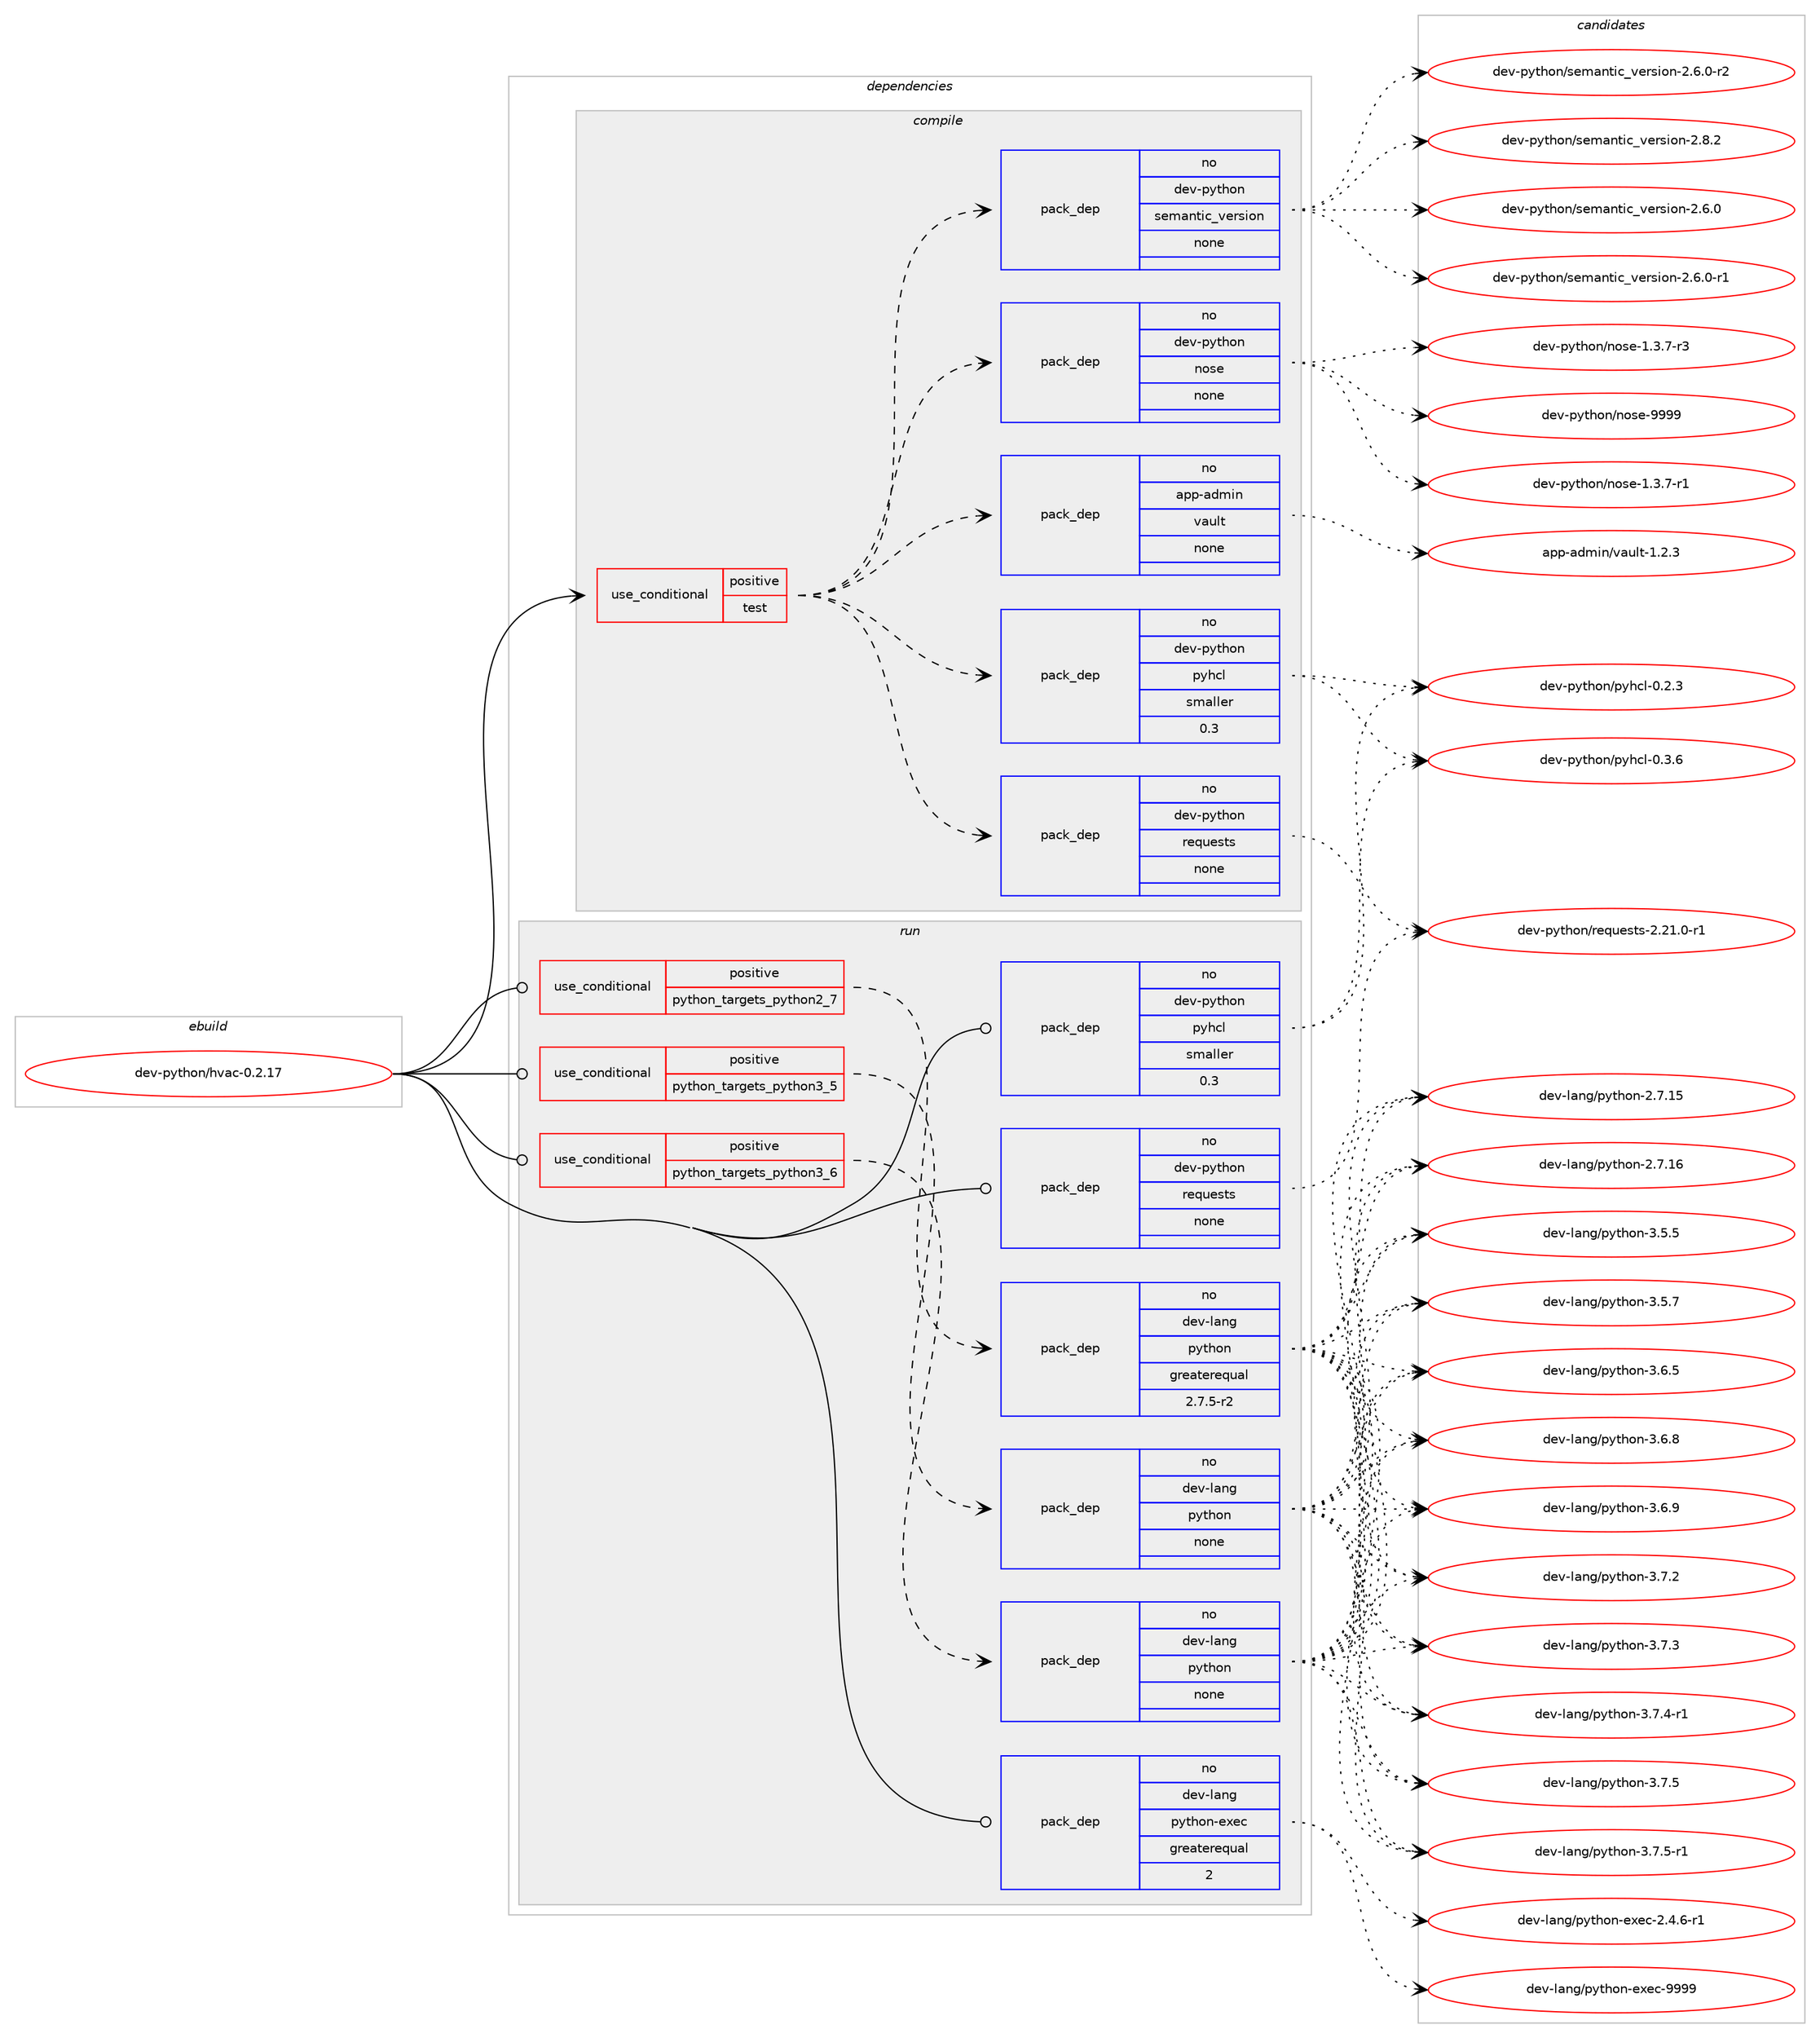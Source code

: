 digraph prolog {

# *************
# Graph options
# *************

newrank=true;
concentrate=true;
compound=true;
graph [rankdir=LR,fontname=Helvetica,fontsize=10,ranksep=1.5];#, ranksep=2.5, nodesep=0.2];
edge  [arrowhead=vee];
node  [fontname=Helvetica,fontsize=10];

# **********
# The ebuild
# **********

subgraph cluster_leftcol {
color=gray;
rank=same;
label=<<i>ebuild</i>>;
id [label="dev-python/hvac-0.2.17", color=red, width=4, href="../dev-python/hvac-0.2.17.svg"];
}

# ****************
# The dependencies
# ****************

subgraph cluster_midcol {
color=gray;
label=<<i>dependencies</i>>;
subgraph cluster_compile {
fillcolor="#eeeeee";
style=filled;
label=<<i>compile</i>>;
subgraph cond140620 {
dependency608805 [label=<<TABLE BORDER="0" CELLBORDER="1" CELLSPACING="0" CELLPADDING="4"><TR><TD ROWSPAN="3" CELLPADDING="10">use_conditional</TD></TR><TR><TD>positive</TD></TR><TR><TD>test</TD></TR></TABLE>>, shape=none, color=red];
subgraph pack456386 {
dependency608806 [label=<<TABLE BORDER="0" CELLBORDER="1" CELLSPACING="0" CELLPADDING="4" WIDTH="220"><TR><TD ROWSPAN="6" CELLPADDING="30">pack_dep</TD></TR><TR><TD WIDTH="110">no</TD></TR><TR><TD>dev-python</TD></TR><TR><TD>pyhcl</TD></TR><TR><TD>smaller</TD></TR><TR><TD>0.3</TD></TR></TABLE>>, shape=none, color=blue];
}
dependency608805:e -> dependency608806:w [weight=20,style="dashed",arrowhead="vee"];
subgraph pack456387 {
dependency608807 [label=<<TABLE BORDER="0" CELLBORDER="1" CELLSPACING="0" CELLPADDING="4" WIDTH="220"><TR><TD ROWSPAN="6" CELLPADDING="30">pack_dep</TD></TR><TR><TD WIDTH="110">no</TD></TR><TR><TD>dev-python</TD></TR><TR><TD>requests</TD></TR><TR><TD>none</TD></TR><TR><TD></TD></TR></TABLE>>, shape=none, color=blue];
}
dependency608805:e -> dependency608807:w [weight=20,style="dashed",arrowhead="vee"];
subgraph pack456388 {
dependency608808 [label=<<TABLE BORDER="0" CELLBORDER="1" CELLSPACING="0" CELLPADDING="4" WIDTH="220"><TR><TD ROWSPAN="6" CELLPADDING="30">pack_dep</TD></TR><TR><TD WIDTH="110">no</TD></TR><TR><TD>app-admin</TD></TR><TR><TD>vault</TD></TR><TR><TD>none</TD></TR><TR><TD></TD></TR></TABLE>>, shape=none, color=blue];
}
dependency608805:e -> dependency608808:w [weight=20,style="dashed",arrowhead="vee"];
subgraph pack456389 {
dependency608809 [label=<<TABLE BORDER="0" CELLBORDER="1" CELLSPACING="0" CELLPADDING="4" WIDTH="220"><TR><TD ROWSPAN="6" CELLPADDING="30">pack_dep</TD></TR><TR><TD WIDTH="110">no</TD></TR><TR><TD>dev-python</TD></TR><TR><TD>nose</TD></TR><TR><TD>none</TD></TR><TR><TD></TD></TR></TABLE>>, shape=none, color=blue];
}
dependency608805:e -> dependency608809:w [weight=20,style="dashed",arrowhead="vee"];
subgraph pack456390 {
dependency608810 [label=<<TABLE BORDER="0" CELLBORDER="1" CELLSPACING="0" CELLPADDING="4" WIDTH="220"><TR><TD ROWSPAN="6" CELLPADDING="30">pack_dep</TD></TR><TR><TD WIDTH="110">no</TD></TR><TR><TD>dev-python</TD></TR><TR><TD>semantic_version</TD></TR><TR><TD>none</TD></TR><TR><TD></TD></TR></TABLE>>, shape=none, color=blue];
}
dependency608805:e -> dependency608810:w [weight=20,style="dashed",arrowhead="vee"];
}
id:e -> dependency608805:w [weight=20,style="solid",arrowhead="vee"];
}
subgraph cluster_compileandrun {
fillcolor="#eeeeee";
style=filled;
label=<<i>compile and run</i>>;
}
subgraph cluster_run {
fillcolor="#eeeeee";
style=filled;
label=<<i>run</i>>;
subgraph cond140621 {
dependency608811 [label=<<TABLE BORDER="0" CELLBORDER="1" CELLSPACING="0" CELLPADDING="4"><TR><TD ROWSPAN="3" CELLPADDING="10">use_conditional</TD></TR><TR><TD>positive</TD></TR><TR><TD>python_targets_python2_7</TD></TR></TABLE>>, shape=none, color=red];
subgraph pack456391 {
dependency608812 [label=<<TABLE BORDER="0" CELLBORDER="1" CELLSPACING="0" CELLPADDING="4" WIDTH="220"><TR><TD ROWSPAN="6" CELLPADDING="30">pack_dep</TD></TR><TR><TD WIDTH="110">no</TD></TR><TR><TD>dev-lang</TD></TR><TR><TD>python</TD></TR><TR><TD>greaterequal</TD></TR><TR><TD>2.7.5-r2</TD></TR></TABLE>>, shape=none, color=blue];
}
dependency608811:e -> dependency608812:w [weight=20,style="dashed",arrowhead="vee"];
}
id:e -> dependency608811:w [weight=20,style="solid",arrowhead="odot"];
subgraph cond140622 {
dependency608813 [label=<<TABLE BORDER="0" CELLBORDER="1" CELLSPACING="0" CELLPADDING="4"><TR><TD ROWSPAN="3" CELLPADDING="10">use_conditional</TD></TR><TR><TD>positive</TD></TR><TR><TD>python_targets_python3_5</TD></TR></TABLE>>, shape=none, color=red];
subgraph pack456392 {
dependency608814 [label=<<TABLE BORDER="0" CELLBORDER="1" CELLSPACING="0" CELLPADDING="4" WIDTH="220"><TR><TD ROWSPAN="6" CELLPADDING="30">pack_dep</TD></TR><TR><TD WIDTH="110">no</TD></TR><TR><TD>dev-lang</TD></TR><TR><TD>python</TD></TR><TR><TD>none</TD></TR><TR><TD></TD></TR></TABLE>>, shape=none, color=blue];
}
dependency608813:e -> dependency608814:w [weight=20,style="dashed",arrowhead="vee"];
}
id:e -> dependency608813:w [weight=20,style="solid",arrowhead="odot"];
subgraph cond140623 {
dependency608815 [label=<<TABLE BORDER="0" CELLBORDER="1" CELLSPACING="0" CELLPADDING="4"><TR><TD ROWSPAN="3" CELLPADDING="10">use_conditional</TD></TR><TR><TD>positive</TD></TR><TR><TD>python_targets_python3_6</TD></TR></TABLE>>, shape=none, color=red];
subgraph pack456393 {
dependency608816 [label=<<TABLE BORDER="0" CELLBORDER="1" CELLSPACING="0" CELLPADDING="4" WIDTH="220"><TR><TD ROWSPAN="6" CELLPADDING="30">pack_dep</TD></TR><TR><TD WIDTH="110">no</TD></TR><TR><TD>dev-lang</TD></TR><TR><TD>python</TD></TR><TR><TD>none</TD></TR><TR><TD></TD></TR></TABLE>>, shape=none, color=blue];
}
dependency608815:e -> dependency608816:w [weight=20,style="dashed",arrowhead="vee"];
}
id:e -> dependency608815:w [weight=20,style="solid",arrowhead="odot"];
subgraph pack456394 {
dependency608817 [label=<<TABLE BORDER="0" CELLBORDER="1" CELLSPACING="0" CELLPADDING="4" WIDTH="220"><TR><TD ROWSPAN="6" CELLPADDING="30">pack_dep</TD></TR><TR><TD WIDTH="110">no</TD></TR><TR><TD>dev-lang</TD></TR><TR><TD>python-exec</TD></TR><TR><TD>greaterequal</TD></TR><TR><TD>2</TD></TR></TABLE>>, shape=none, color=blue];
}
id:e -> dependency608817:w [weight=20,style="solid",arrowhead="odot"];
subgraph pack456395 {
dependency608818 [label=<<TABLE BORDER="0" CELLBORDER="1" CELLSPACING="0" CELLPADDING="4" WIDTH="220"><TR><TD ROWSPAN="6" CELLPADDING="30">pack_dep</TD></TR><TR><TD WIDTH="110">no</TD></TR><TR><TD>dev-python</TD></TR><TR><TD>pyhcl</TD></TR><TR><TD>smaller</TD></TR><TR><TD>0.3</TD></TR></TABLE>>, shape=none, color=blue];
}
id:e -> dependency608818:w [weight=20,style="solid",arrowhead="odot"];
subgraph pack456396 {
dependency608819 [label=<<TABLE BORDER="0" CELLBORDER="1" CELLSPACING="0" CELLPADDING="4" WIDTH="220"><TR><TD ROWSPAN="6" CELLPADDING="30">pack_dep</TD></TR><TR><TD WIDTH="110">no</TD></TR><TR><TD>dev-python</TD></TR><TR><TD>requests</TD></TR><TR><TD>none</TD></TR><TR><TD></TD></TR></TABLE>>, shape=none, color=blue];
}
id:e -> dependency608819:w [weight=20,style="solid",arrowhead="odot"];
}
}

# **************
# The candidates
# **************

subgraph cluster_choices {
rank=same;
color=gray;
label=<<i>candidates</i>>;

subgraph choice456386 {
color=black;
nodesep=1;
choice100101118451121211161041111104711212110499108454846504651 [label="dev-python/pyhcl-0.2.3", color=red, width=4,href="../dev-python/pyhcl-0.2.3.svg"];
choice100101118451121211161041111104711212110499108454846514654 [label="dev-python/pyhcl-0.3.6", color=red, width=4,href="../dev-python/pyhcl-0.3.6.svg"];
dependency608806:e -> choice100101118451121211161041111104711212110499108454846504651:w [style=dotted,weight="100"];
dependency608806:e -> choice100101118451121211161041111104711212110499108454846514654:w [style=dotted,weight="100"];
}
subgraph choice456387 {
color=black;
nodesep=1;
choice1001011184511212111610411111047114101113117101115116115455046504946484511449 [label="dev-python/requests-2.21.0-r1", color=red, width=4,href="../dev-python/requests-2.21.0-r1.svg"];
dependency608807:e -> choice1001011184511212111610411111047114101113117101115116115455046504946484511449:w [style=dotted,weight="100"];
}
subgraph choice456388 {
color=black;
nodesep=1;
choice9711211245971001091051104711897117108116454946504651 [label="app-admin/vault-1.2.3", color=red, width=4,href="../app-admin/vault-1.2.3.svg"];
dependency608808:e -> choice9711211245971001091051104711897117108116454946504651:w [style=dotted,weight="100"];
}
subgraph choice456389 {
color=black;
nodesep=1;
choice10010111845112121116104111110471101111151014549465146554511449 [label="dev-python/nose-1.3.7-r1", color=red, width=4,href="../dev-python/nose-1.3.7-r1.svg"];
choice10010111845112121116104111110471101111151014549465146554511451 [label="dev-python/nose-1.3.7-r3", color=red, width=4,href="../dev-python/nose-1.3.7-r3.svg"];
choice10010111845112121116104111110471101111151014557575757 [label="dev-python/nose-9999", color=red, width=4,href="../dev-python/nose-9999.svg"];
dependency608809:e -> choice10010111845112121116104111110471101111151014549465146554511449:w [style=dotted,weight="100"];
dependency608809:e -> choice10010111845112121116104111110471101111151014549465146554511451:w [style=dotted,weight="100"];
dependency608809:e -> choice10010111845112121116104111110471101111151014557575757:w [style=dotted,weight="100"];
}
subgraph choice456390 {
color=black;
nodesep=1;
choice1001011184511212111610411111047115101109971101161059995118101114115105111110455046544648 [label="dev-python/semantic_version-2.6.0", color=red, width=4,href="../dev-python/semantic_version-2.6.0.svg"];
choice10010111845112121116104111110471151011099711011610599951181011141151051111104550465446484511449 [label="dev-python/semantic_version-2.6.0-r1", color=red, width=4,href="../dev-python/semantic_version-2.6.0-r1.svg"];
choice10010111845112121116104111110471151011099711011610599951181011141151051111104550465446484511450 [label="dev-python/semantic_version-2.6.0-r2", color=red, width=4,href="../dev-python/semantic_version-2.6.0-r2.svg"];
choice1001011184511212111610411111047115101109971101161059995118101114115105111110455046564650 [label="dev-python/semantic_version-2.8.2", color=red, width=4,href="../dev-python/semantic_version-2.8.2.svg"];
dependency608810:e -> choice1001011184511212111610411111047115101109971101161059995118101114115105111110455046544648:w [style=dotted,weight="100"];
dependency608810:e -> choice10010111845112121116104111110471151011099711011610599951181011141151051111104550465446484511449:w [style=dotted,weight="100"];
dependency608810:e -> choice10010111845112121116104111110471151011099711011610599951181011141151051111104550465446484511450:w [style=dotted,weight="100"];
dependency608810:e -> choice1001011184511212111610411111047115101109971101161059995118101114115105111110455046564650:w [style=dotted,weight="100"];
}
subgraph choice456391 {
color=black;
nodesep=1;
choice10010111845108971101034711212111610411111045504655464953 [label="dev-lang/python-2.7.15", color=red, width=4,href="../dev-lang/python-2.7.15.svg"];
choice10010111845108971101034711212111610411111045504655464954 [label="dev-lang/python-2.7.16", color=red, width=4,href="../dev-lang/python-2.7.16.svg"];
choice100101118451089711010347112121116104111110455146534653 [label="dev-lang/python-3.5.5", color=red, width=4,href="../dev-lang/python-3.5.5.svg"];
choice100101118451089711010347112121116104111110455146534655 [label="dev-lang/python-3.5.7", color=red, width=4,href="../dev-lang/python-3.5.7.svg"];
choice100101118451089711010347112121116104111110455146544653 [label="dev-lang/python-3.6.5", color=red, width=4,href="../dev-lang/python-3.6.5.svg"];
choice100101118451089711010347112121116104111110455146544656 [label="dev-lang/python-3.6.8", color=red, width=4,href="../dev-lang/python-3.6.8.svg"];
choice100101118451089711010347112121116104111110455146544657 [label="dev-lang/python-3.6.9", color=red, width=4,href="../dev-lang/python-3.6.9.svg"];
choice100101118451089711010347112121116104111110455146554650 [label="dev-lang/python-3.7.2", color=red, width=4,href="../dev-lang/python-3.7.2.svg"];
choice100101118451089711010347112121116104111110455146554651 [label="dev-lang/python-3.7.3", color=red, width=4,href="../dev-lang/python-3.7.3.svg"];
choice1001011184510897110103471121211161041111104551465546524511449 [label="dev-lang/python-3.7.4-r1", color=red, width=4,href="../dev-lang/python-3.7.4-r1.svg"];
choice100101118451089711010347112121116104111110455146554653 [label="dev-lang/python-3.7.5", color=red, width=4,href="../dev-lang/python-3.7.5.svg"];
choice1001011184510897110103471121211161041111104551465546534511449 [label="dev-lang/python-3.7.5-r1", color=red, width=4,href="../dev-lang/python-3.7.5-r1.svg"];
dependency608812:e -> choice10010111845108971101034711212111610411111045504655464953:w [style=dotted,weight="100"];
dependency608812:e -> choice10010111845108971101034711212111610411111045504655464954:w [style=dotted,weight="100"];
dependency608812:e -> choice100101118451089711010347112121116104111110455146534653:w [style=dotted,weight="100"];
dependency608812:e -> choice100101118451089711010347112121116104111110455146534655:w [style=dotted,weight="100"];
dependency608812:e -> choice100101118451089711010347112121116104111110455146544653:w [style=dotted,weight="100"];
dependency608812:e -> choice100101118451089711010347112121116104111110455146544656:w [style=dotted,weight="100"];
dependency608812:e -> choice100101118451089711010347112121116104111110455146544657:w [style=dotted,weight="100"];
dependency608812:e -> choice100101118451089711010347112121116104111110455146554650:w [style=dotted,weight="100"];
dependency608812:e -> choice100101118451089711010347112121116104111110455146554651:w [style=dotted,weight="100"];
dependency608812:e -> choice1001011184510897110103471121211161041111104551465546524511449:w [style=dotted,weight="100"];
dependency608812:e -> choice100101118451089711010347112121116104111110455146554653:w [style=dotted,weight="100"];
dependency608812:e -> choice1001011184510897110103471121211161041111104551465546534511449:w [style=dotted,weight="100"];
}
subgraph choice456392 {
color=black;
nodesep=1;
choice10010111845108971101034711212111610411111045504655464953 [label="dev-lang/python-2.7.15", color=red, width=4,href="../dev-lang/python-2.7.15.svg"];
choice10010111845108971101034711212111610411111045504655464954 [label="dev-lang/python-2.7.16", color=red, width=4,href="../dev-lang/python-2.7.16.svg"];
choice100101118451089711010347112121116104111110455146534653 [label="dev-lang/python-3.5.5", color=red, width=4,href="../dev-lang/python-3.5.5.svg"];
choice100101118451089711010347112121116104111110455146534655 [label="dev-lang/python-3.5.7", color=red, width=4,href="../dev-lang/python-3.5.7.svg"];
choice100101118451089711010347112121116104111110455146544653 [label="dev-lang/python-3.6.5", color=red, width=4,href="../dev-lang/python-3.6.5.svg"];
choice100101118451089711010347112121116104111110455146544656 [label="dev-lang/python-3.6.8", color=red, width=4,href="../dev-lang/python-3.6.8.svg"];
choice100101118451089711010347112121116104111110455146544657 [label="dev-lang/python-3.6.9", color=red, width=4,href="../dev-lang/python-3.6.9.svg"];
choice100101118451089711010347112121116104111110455146554650 [label="dev-lang/python-3.7.2", color=red, width=4,href="../dev-lang/python-3.7.2.svg"];
choice100101118451089711010347112121116104111110455146554651 [label="dev-lang/python-3.7.3", color=red, width=4,href="../dev-lang/python-3.7.3.svg"];
choice1001011184510897110103471121211161041111104551465546524511449 [label="dev-lang/python-3.7.4-r1", color=red, width=4,href="../dev-lang/python-3.7.4-r1.svg"];
choice100101118451089711010347112121116104111110455146554653 [label="dev-lang/python-3.7.5", color=red, width=4,href="../dev-lang/python-3.7.5.svg"];
choice1001011184510897110103471121211161041111104551465546534511449 [label="dev-lang/python-3.7.5-r1", color=red, width=4,href="../dev-lang/python-3.7.5-r1.svg"];
dependency608814:e -> choice10010111845108971101034711212111610411111045504655464953:w [style=dotted,weight="100"];
dependency608814:e -> choice10010111845108971101034711212111610411111045504655464954:w [style=dotted,weight="100"];
dependency608814:e -> choice100101118451089711010347112121116104111110455146534653:w [style=dotted,weight="100"];
dependency608814:e -> choice100101118451089711010347112121116104111110455146534655:w [style=dotted,weight="100"];
dependency608814:e -> choice100101118451089711010347112121116104111110455146544653:w [style=dotted,weight="100"];
dependency608814:e -> choice100101118451089711010347112121116104111110455146544656:w [style=dotted,weight="100"];
dependency608814:e -> choice100101118451089711010347112121116104111110455146544657:w [style=dotted,weight="100"];
dependency608814:e -> choice100101118451089711010347112121116104111110455146554650:w [style=dotted,weight="100"];
dependency608814:e -> choice100101118451089711010347112121116104111110455146554651:w [style=dotted,weight="100"];
dependency608814:e -> choice1001011184510897110103471121211161041111104551465546524511449:w [style=dotted,weight="100"];
dependency608814:e -> choice100101118451089711010347112121116104111110455146554653:w [style=dotted,weight="100"];
dependency608814:e -> choice1001011184510897110103471121211161041111104551465546534511449:w [style=dotted,weight="100"];
}
subgraph choice456393 {
color=black;
nodesep=1;
choice10010111845108971101034711212111610411111045504655464953 [label="dev-lang/python-2.7.15", color=red, width=4,href="../dev-lang/python-2.7.15.svg"];
choice10010111845108971101034711212111610411111045504655464954 [label="dev-lang/python-2.7.16", color=red, width=4,href="../dev-lang/python-2.7.16.svg"];
choice100101118451089711010347112121116104111110455146534653 [label="dev-lang/python-3.5.5", color=red, width=4,href="../dev-lang/python-3.5.5.svg"];
choice100101118451089711010347112121116104111110455146534655 [label="dev-lang/python-3.5.7", color=red, width=4,href="../dev-lang/python-3.5.7.svg"];
choice100101118451089711010347112121116104111110455146544653 [label="dev-lang/python-3.6.5", color=red, width=4,href="../dev-lang/python-3.6.5.svg"];
choice100101118451089711010347112121116104111110455146544656 [label="dev-lang/python-3.6.8", color=red, width=4,href="../dev-lang/python-3.6.8.svg"];
choice100101118451089711010347112121116104111110455146544657 [label="dev-lang/python-3.6.9", color=red, width=4,href="../dev-lang/python-3.6.9.svg"];
choice100101118451089711010347112121116104111110455146554650 [label="dev-lang/python-3.7.2", color=red, width=4,href="../dev-lang/python-3.7.2.svg"];
choice100101118451089711010347112121116104111110455146554651 [label="dev-lang/python-3.7.3", color=red, width=4,href="../dev-lang/python-3.7.3.svg"];
choice1001011184510897110103471121211161041111104551465546524511449 [label="dev-lang/python-3.7.4-r1", color=red, width=4,href="../dev-lang/python-3.7.4-r1.svg"];
choice100101118451089711010347112121116104111110455146554653 [label="dev-lang/python-3.7.5", color=red, width=4,href="../dev-lang/python-3.7.5.svg"];
choice1001011184510897110103471121211161041111104551465546534511449 [label="dev-lang/python-3.7.5-r1", color=red, width=4,href="../dev-lang/python-3.7.5-r1.svg"];
dependency608816:e -> choice10010111845108971101034711212111610411111045504655464953:w [style=dotted,weight="100"];
dependency608816:e -> choice10010111845108971101034711212111610411111045504655464954:w [style=dotted,weight="100"];
dependency608816:e -> choice100101118451089711010347112121116104111110455146534653:w [style=dotted,weight="100"];
dependency608816:e -> choice100101118451089711010347112121116104111110455146534655:w [style=dotted,weight="100"];
dependency608816:e -> choice100101118451089711010347112121116104111110455146544653:w [style=dotted,weight="100"];
dependency608816:e -> choice100101118451089711010347112121116104111110455146544656:w [style=dotted,weight="100"];
dependency608816:e -> choice100101118451089711010347112121116104111110455146544657:w [style=dotted,weight="100"];
dependency608816:e -> choice100101118451089711010347112121116104111110455146554650:w [style=dotted,weight="100"];
dependency608816:e -> choice100101118451089711010347112121116104111110455146554651:w [style=dotted,weight="100"];
dependency608816:e -> choice1001011184510897110103471121211161041111104551465546524511449:w [style=dotted,weight="100"];
dependency608816:e -> choice100101118451089711010347112121116104111110455146554653:w [style=dotted,weight="100"];
dependency608816:e -> choice1001011184510897110103471121211161041111104551465546534511449:w [style=dotted,weight="100"];
}
subgraph choice456394 {
color=black;
nodesep=1;
choice10010111845108971101034711212111610411111045101120101994550465246544511449 [label="dev-lang/python-exec-2.4.6-r1", color=red, width=4,href="../dev-lang/python-exec-2.4.6-r1.svg"];
choice10010111845108971101034711212111610411111045101120101994557575757 [label="dev-lang/python-exec-9999", color=red, width=4,href="../dev-lang/python-exec-9999.svg"];
dependency608817:e -> choice10010111845108971101034711212111610411111045101120101994550465246544511449:w [style=dotted,weight="100"];
dependency608817:e -> choice10010111845108971101034711212111610411111045101120101994557575757:w [style=dotted,weight="100"];
}
subgraph choice456395 {
color=black;
nodesep=1;
choice100101118451121211161041111104711212110499108454846504651 [label="dev-python/pyhcl-0.2.3", color=red, width=4,href="../dev-python/pyhcl-0.2.3.svg"];
choice100101118451121211161041111104711212110499108454846514654 [label="dev-python/pyhcl-0.3.6", color=red, width=4,href="../dev-python/pyhcl-0.3.6.svg"];
dependency608818:e -> choice100101118451121211161041111104711212110499108454846504651:w [style=dotted,weight="100"];
dependency608818:e -> choice100101118451121211161041111104711212110499108454846514654:w [style=dotted,weight="100"];
}
subgraph choice456396 {
color=black;
nodesep=1;
choice1001011184511212111610411111047114101113117101115116115455046504946484511449 [label="dev-python/requests-2.21.0-r1", color=red, width=4,href="../dev-python/requests-2.21.0-r1.svg"];
dependency608819:e -> choice1001011184511212111610411111047114101113117101115116115455046504946484511449:w [style=dotted,weight="100"];
}
}

}
